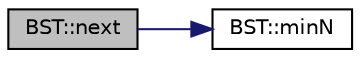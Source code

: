 digraph "BST::next"
{
  edge [fontname="Helvetica",fontsize="10",labelfontname="Helvetica",labelfontsize="10"];
  node [fontname="Helvetica",fontsize="10",shape=record];
  rankdir="LR";
  Node1 [label="BST::next",height=0.2,width=0.4,color="black", fillcolor="grey75", style="filled" fontcolor="black"];
  Node1 -> Node2 [color="midnightblue",fontsize="10",style="solid",fontname="Helvetica"];
  Node2 [label="BST::minN",height=0.2,width=0.4,color="black", fillcolor="white", style="filled",URL="$class_b_s_t.html#ad4cb87dd7e870ae8bb6a5ee335114fe2",tooltip="Metoda minN. "];
}
